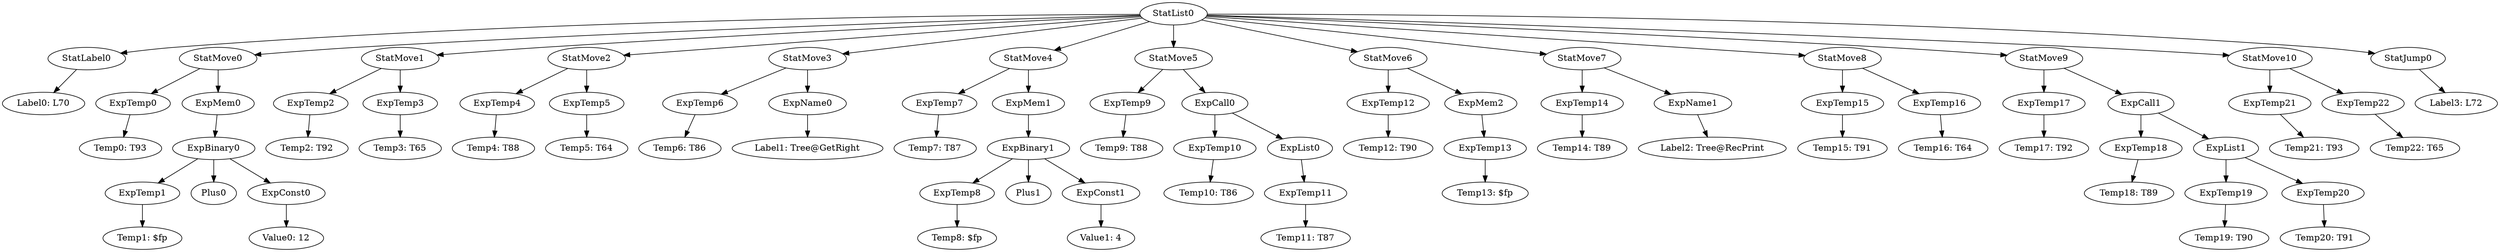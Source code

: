 digraph {
	ordering = out;
	StatMove10 -> ExpTemp21;
	StatMove10 -> ExpTemp22;
	StatMove4 -> ExpTemp7;
	StatMove4 -> ExpMem1;
	ExpMem0 -> ExpBinary0;
	StatMove7 -> ExpTemp14;
	StatMove7 -> ExpName1;
	ExpTemp4 -> "Temp4: T88";
	ExpName0 -> "Label1: Tree@GetRight";
	ExpTemp22 -> "Temp22: T65";
	StatMove3 -> ExpTemp6;
	StatMove3 -> ExpName0;
	ExpTemp11 -> "Temp11: T87";
	ExpTemp5 -> "Temp5: T64";
	ExpTemp1 -> "Temp1: $fp";
	ExpTemp14 -> "Temp14: T89";
	ExpTemp3 -> "Temp3: T65";
	ExpBinary0 -> ExpTemp1;
	ExpBinary0 -> Plus0;
	ExpBinary0 -> ExpConst0;
	ExpTemp7 -> "Temp7: T87";
	ExpTemp0 -> "Temp0: T93";
	ExpTemp20 -> "Temp20: T91";
	StatList0 -> StatLabel0;
	StatList0 -> StatMove0;
	StatList0 -> StatMove1;
	StatList0 -> StatMove2;
	StatList0 -> StatMove3;
	StatList0 -> StatMove4;
	StatList0 -> StatMove5;
	StatList0 -> StatMove6;
	StatList0 -> StatMove7;
	StatList0 -> StatMove8;
	StatList0 -> StatMove9;
	StatList0 -> StatMove10;
	StatList0 -> StatJump0;
	StatLabel0 -> "Label0: L70";
	ExpConst0 -> "Value0: 12";
	ExpTemp2 -> "Temp2: T92";
	ExpTemp10 -> "Temp10: T86";
	ExpList1 -> ExpTemp19;
	ExpList1 -> ExpTemp20;
	ExpBinary1 -> ExpTemp8;
	ExpBinary1 -> Plus1;
	ExpBinary1 -> ExpConst1;
	ExpTemp18 -> "Temp18: T89";
	ExpTemp8 -> "Temp8: $fp";
	StatMove1 -> ExpTemp2;
	StatMove1 -> ExpTemp3;
	ExpConst1 -> "Value1: 4";
	StatMove5 -> ExpTemp9;
	StatMove5 -> ExpCall0;
	ExpMem1 -> ExpBinary1;
	StatMove9 -> ExpTemp17;
	StatMove9 -> ExpCall1;
	ExpTemp9 -> "Temp9: T88";
	ExpCall0 -> ExpTemp10;
	ExpCall0 -> ExpList0;
	ExpTemp12 -> "Temp12: T90";
	ExpMem2 -> ExpTemp13;
	ExpTemp21 -> "Temp21: T93";
	ExpTemp17 -> "Temp17: T92";
	ExpList0 -> ExpTemp11;
	ExpTemp6 -> "Temp6: T86";
	StatMove6 -> ExpTemp12;
	StatMove6 -> ExpMem2;
	ExpTemp13 -> "Temp13: $fp";
	ExpTemp16 -> "Temp16: T64";
	ExpTemp15 -> "Temp15: T91";
	ExpName1 -> "Label2: Tree@RecPrint";
	StatMove0 -> ExpTemp0;
	StatMove0 -> ExpMem0;
	StatMove8 -> ExpTemp15;
	StatMove8 -> ExpTemp16;
	StatJump0 -> "Label3: L72";
	ExpCall1 -> ExpTemp18;
	ExpCall1 -> ExpList1;
	StatMove2 -> ExpTemp4;
	StatMove2 -> ExpTemp5;
	ExpTemp19 -> "Temp19: T90";
}


